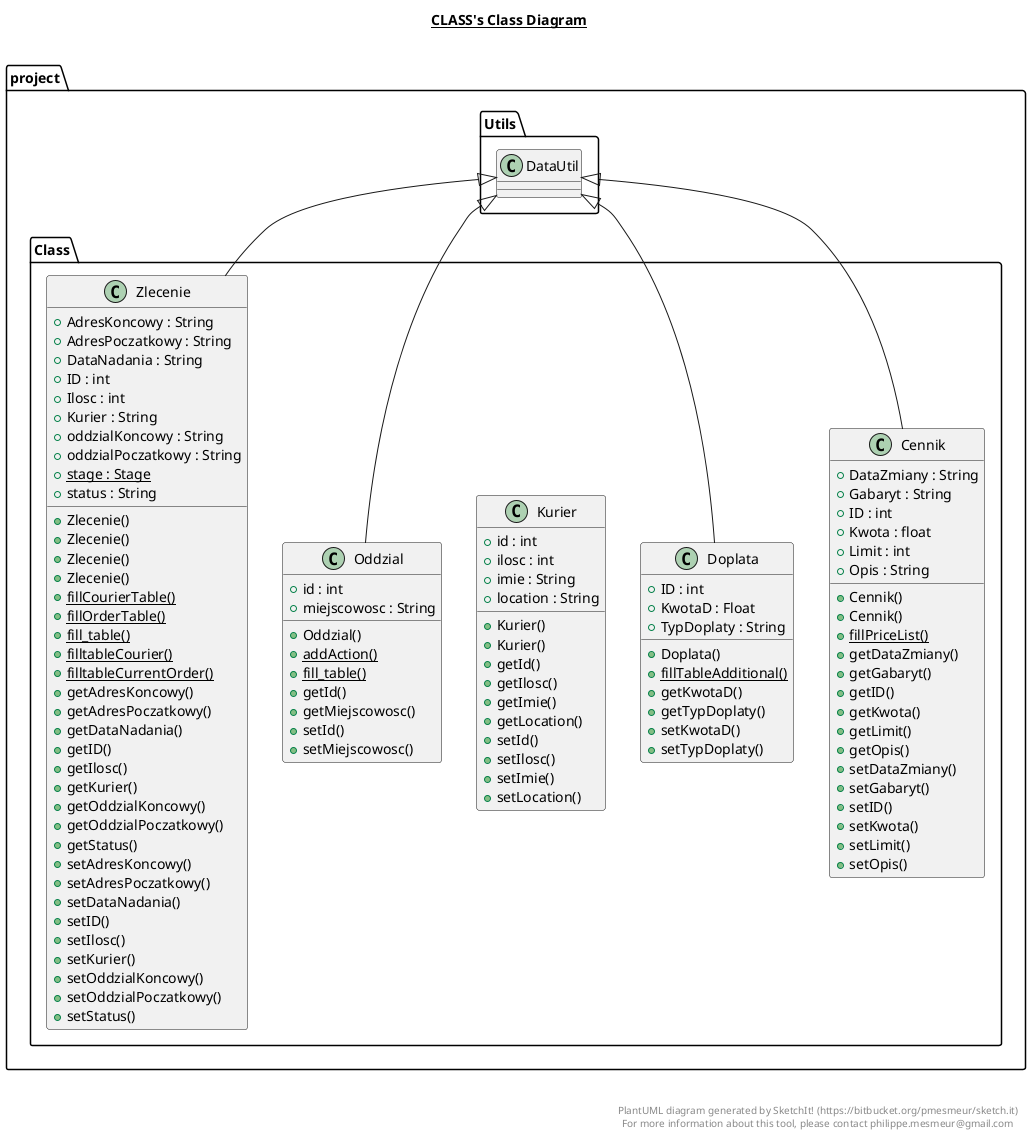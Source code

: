 @startuml

title __CLASS's Class Diagram__\n

  namespace project {
    namespace Class {
      class project.Class.Cennik {
          + DataZmiany : String
          + Gabaryt : String
          + ID : int
          + Kwota : float
          + Limit : int
          + Opis : String
          + Cennik()
          + Cennik()
          {static} + fillPriceList()
          + getDataZmiany()
          + getGabaryt()
          + getID()
          + getKwota()
          + getLimit()
          + getOpis()
          + setDataZmiany()
          + setGabaryt()
          + setID()
          + setKwota()
          + setLimit()
          + setOpis()
      }
    }
  }
  

  namespace project {
    namespace Class {
      class project.Class.Doplata {
          + ID : int
          + KwotaD : Float
          + TypDoplaty : String
          + Doplata()
          {static} + fillTableAdditional()
          + getKwotaD()
          + getTypDoplaty()
          + setKwotaD()
          + setTypDoplaty()
      }
    }
  }
  

  namespace project {
    namespace Class {
      class project.Class.Kurier {
          + id : int
          + ilosc : int
          + imie : String
          + location : String
          + Kurier()
          + Kurier()
          + getId()
          + getIlosc()
          + getImie()
          + getLocation()
          + setId()
          + setIlosc()
          + setImie()
          + setLocation()
      }
    }
  }
  

  namespace project {
    namespace Class {
      class project.Class.Oddzial {
          + id : int
          + miejscowosc : String
          + Oddzial()
          {static} + addAction()
          {static} + fill_table()
          + getId()
          + getMiejscowosc()
          + setId()
          + setMiejscowosc()
      }
    }
  }
  

  namespace project {
    namespace Class {
      class project.Class.Zlecenie {
          + AdresKoncowy : String
          + AdresPoczatkowy : String
          + DataNadania : String
          + ID : int
          + Ilosc : int
          + Kurier : String
          + oddzialKoncowy : String
          + oddzialPoczatkowy : String
          {static} + stage : Stage
          + status : String
          + Zlecenie()
          + Zlecenie()
          + Zlecenie()
          + Zlecenie()
          {static} + fillCourierTable()
          {static} + fillOrderTable()
          {static} + fill_table()
          {static} + filltableCourier()
          {static} + filltableCurrentOrder()
          + getAdresKoncowy()
          + getAdresPoczatkowy()
          + getDataNadania()
          + getID()
          + getIlosc()
          + getKurier()
          + getOddzialKoncowy()
          + getOddzialPoczatkowy()
          + getStatus()
          + setAdresKoncowy()
          + setAdresPoczatkowy()
          + setDataNadania()
          + setID()
          + setIlosc()
          + setKurier()
          + setOddzialKoncowy()
          + setOddzialPoczatkowy()
          + setStatus()
      }
    }
  }
  

  project.Class.Cennik -up-|> project.Utils.DataUtil
  project.Class.Doplata -up-|> project.Utils.DataUtil
  project.Class.Oddzial -up-|> project.Utils.DataUtil
  project.Class.Zlecenie -up-|> project.Utils.DataUtil


right footer


PlantUML diagram generated by SketchIt! (https://bitbucket.org/pmesmeur/sketch.it)
For more information about this tool, please contact philippe.mesmeur@gmail.com
endfooter

@enduml
